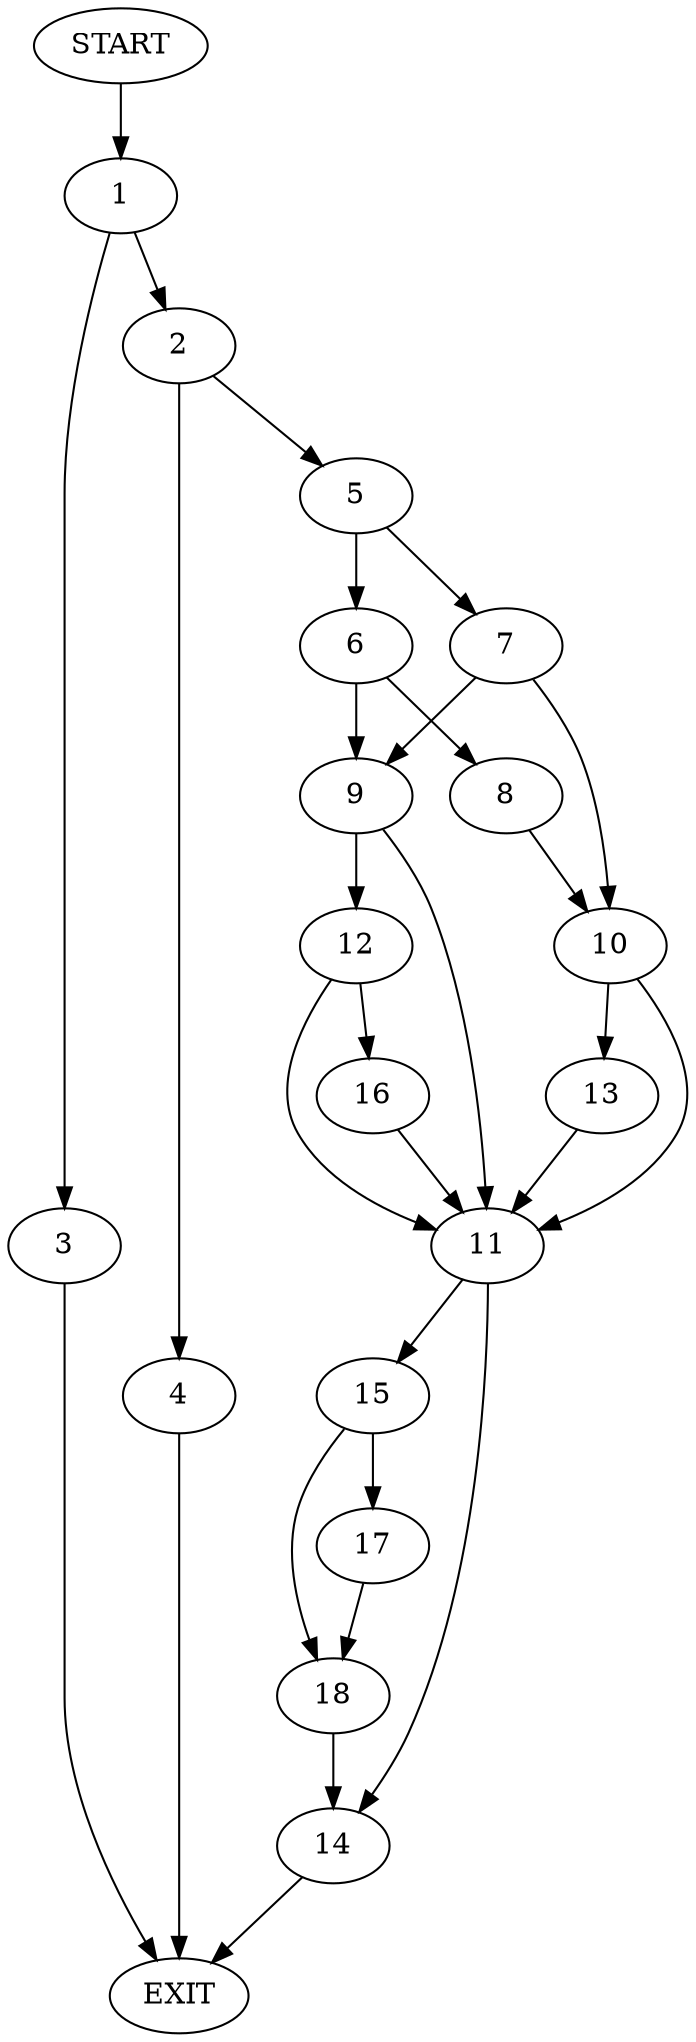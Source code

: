 digraph {
0 [label="START"]
19 [label="EXIT"]
0 -> 1
1 -> 2
1 -> 3
2 -> 4
2 -> 5
3 -> 19
4 -> 19
5 -> 6
5 -> 7
6 -> 8
6 -> 9
7 -> 10
7 -> 9
9 -> 11
9 -> 12
8 -> 10
10 -> 11
10 -> 13
11 -> 14
11 -> 15
13 -> 11
12 -> 11
12 -> 16
16 -> 11
14 -> 19
15 -> 17
15 -> 18
18 -> 14
17 -> 18
}
